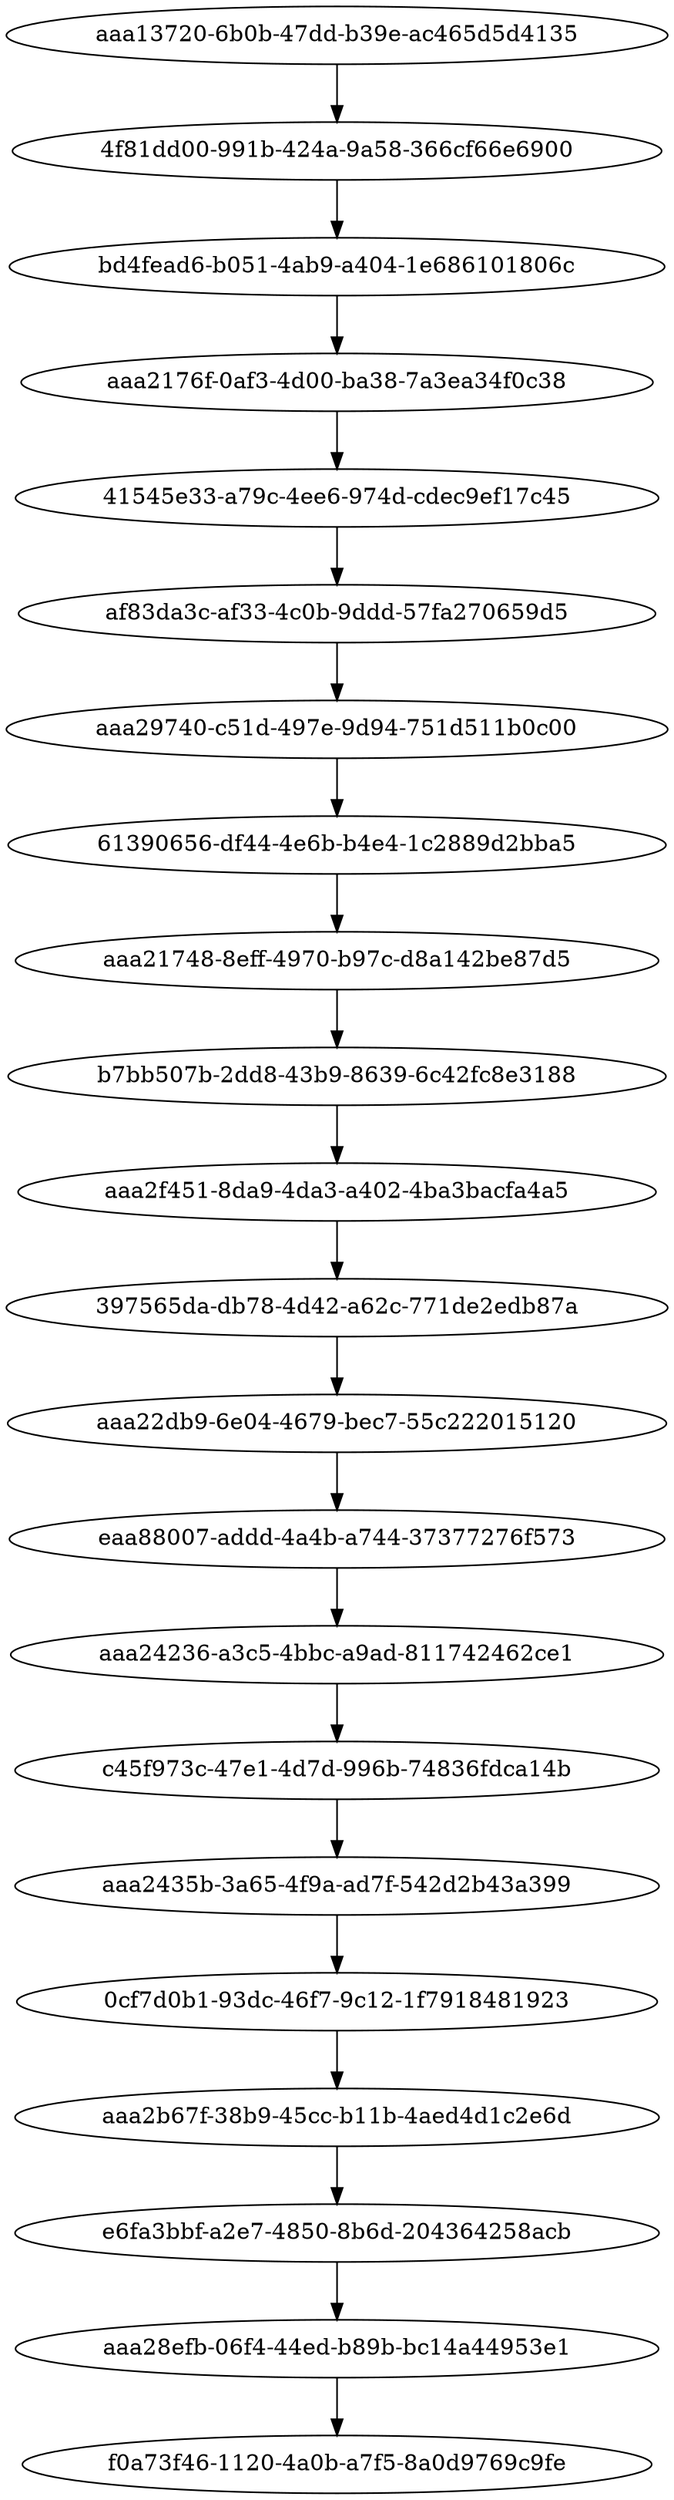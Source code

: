 digraph tree {
    "aaa13720-6b0b-47dd-b39e-ac465d5d4135";
    "4f81dd00-991b-424a-9a58-366cf66e6900";
    "bd4fead6-b051-4ab9-a404-1e686101806c";
    "aaa2176f-0af3-4d00-ba38-7a3ea34f0c38";
    "41545e33-a79c-4ee6-974d-cdec9ef17c45";
    "af83da3c-af33-4c0b-9ddd-57fa270659d5";
    "aaa29740-c51d-497e-9d94-751d511b0c00";
    "61390656-df44-4e6b-b4e4-1c2889d2bba5";
    "aaa21748-8eff-4970-b97c-d8a142be87d5";
    "b7bb507b-2dd8-43b9-8639-6c42fc8e3188";
    "aaa2f451-8da9-4da3-a402-4ba3bacfa4a5";
    "397565da-db78-4d42-a62c-771de2edb87a";
    "aaa22db9-6e04-4679-bec7-55c222015120";
    "eaa88007-addd-4a4b-a744-37377276f573";
    "aaa24236-a3c5-4bbc-a9ad-811742462ce1";
    "c45f973c-47e1-4d7d-996b-74836fdca14b";
    "aaa2435b-3a65-4f9a-ad7f-542d2b43a399";
    "0cf7d0b1-93dc-46f7-9c12-1f7918481923";
    "aaa2b67f-38b9-45cc-b11b-4aed4d1c2e6d";
    "e6fa3bbf-a2e7-4850-8b6d-204364258acb";
    "aaa28efb-06f4-44ed-b89b-bc14a44953e1";
    "f0a73f46-1120-4a0b-a7f5-8a0d9769c9fe";
    "aaa13720-6b0b-47dd-b39e-ac465d5d4135" -> "4f81dd00-991b-424a-9a58-366cf66e6900";
    "4f81dd00-991b-424a-9a58-366cf66e6900" -> "bd4fead6-b051-4ab9-a404-1e686101806c";
    "bd4fead6-b051-4ab9-a404-1e686101806c" -> "aaa2176f-0af3-4d00-ba38-7a3ea34f0c38";
    "aaa2176f-0af3-4d00-ba38-7a3ea34f0c38" -> "41545e33-a79c-4ee6-974d-cdec9ef17c45";
    "41545e33-a79c-4ee6-974d-cdec9ef17c45" -> "af83da3c-af33-4c0b-9ddd-57fa270659d5";
    "af83da3c-af33-4c0b-9ddd-57fa270659d5" -> "aaa29740-c51d-497e-9d94-751d511b0c00";
    "aaa29740-c51d-497e-9d94-751d511b0c00" -> "61390656-df44-4e6b-b4e4-1c2889d2bba5";
    "61390656-df44-4e6b-b4e4-1c2889d2bba5" -> "aaa21748-8eff-4970-b97c-d8a142be87d5";
    "aaa21748-8eff-4970-b97c-d8a142be87d5" -> "b7bb507b-2dd8-43b9-8639-6c42fc8e3188";
    "b7bb507b-2dd8-43b9-8639-6c42fc8e3188" -> "aaa2f451-8da9-4da3-a402-4ba3bacfa4a5";
    "aaa2f451-8da9-4da3-a402-4ba3bacfa4a5" -> "397565da-db78-4d42-a62c-771de2edb87a";
    "397565da-db78-4d42-a62c-771de2edb87a" -> "aaa22db9-6e04-4679-bec7-55c222015120";
    "aaa22db9-6e04-4679-bec7-55c222015120" -> "eaa88007-addd-4a4b-a744-37377276f573";
    "eaa88007-addd-4a4b-a744-37377276f573" -> "aaa24236-a3c5-4bbc-a9ad-811742462ce1";
    "aaa24236-a3c5-4bbc-a9ad-811742462ce1" -> "c45f973c-47e1-4d7d-996b-74836fdca14b";
    "c45f973c-47e1-4d7d-996b-74836fdca14b" -> "aaa2435b-3a65-4f9a-ad7f-542d2b43a399";
    "aaa2435b-3a65-4f9a-ad7f-542d2b43a399" -> "0cf7d0b1-93dc-46f7-9c12-1f7918481923";
    "0cf7d0b1-93dc-46f7-9c12-1f7918481923" -> "aaa2b67f-38b9-45cc-b11b-4aed4d1c2e6d";
    "aaa2b67f-38b9-45cc-b11b-4aed4d1c2e6d" -> "e6fa3bbf-a2e7-4850-8b6d-204364258acb";
    "e6fa3bbf-a2e7-4850-8b6d-204364258acb" -> "aaa28efb-06f4-44ed-b89b-bc14a44953e1";
    "aaa28efb-06f4-44ed-b89b-bc14a44953e1" -> "f0a73f46-1120-4a0b-a7f5-8a0d9769c9fe";
}
